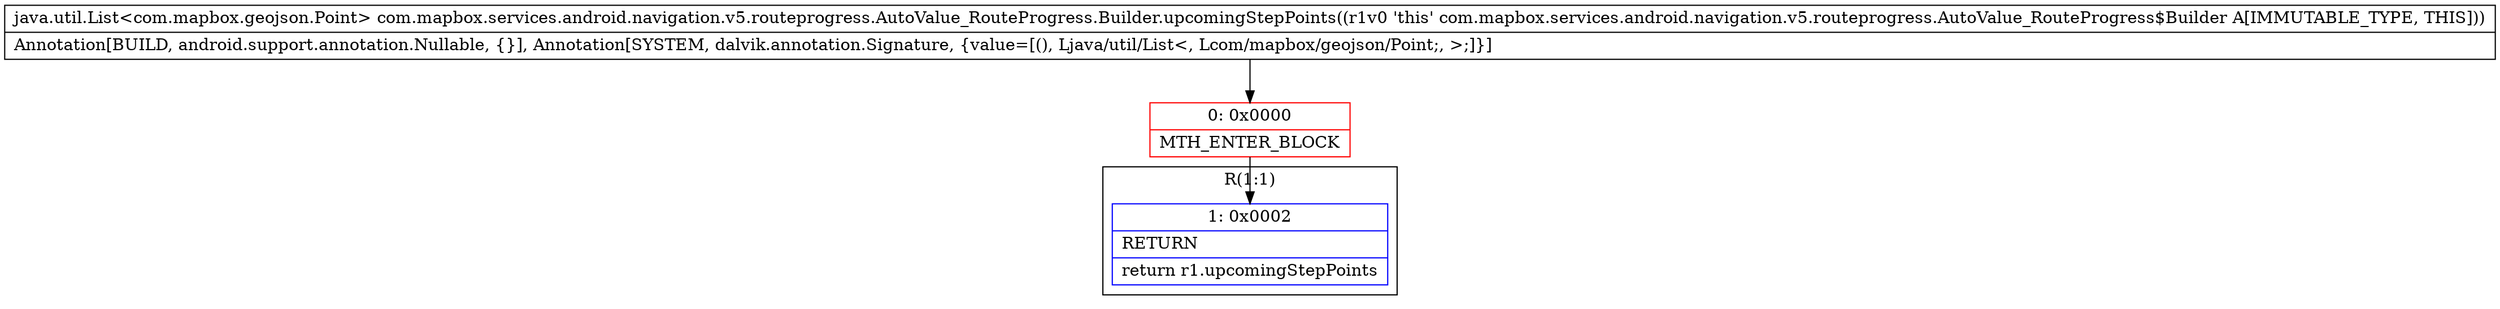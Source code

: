 digraph "CFG forcom.mapbox.services.android.navigation.v5.routeprogress.AutoValue_RouteProgress.Builder.upcomingStepPoints()Ljava\/util\/List;" {
subgraph cluster_Region_1734643022 {
label = "R(1:1)";
node [shape=record,color=blue];
Node_1 [shape=record,label="{1\:\ 0x0002|RETURN\l|return r1.upcomingStepPoints\l}"];
}
Node_0 [shape=record,color=red,label="{0\:\ 0x0000|MTH_ENTER_BLOCK\l}"];
MethodNode[shape=record,label="{java.util.List\<com.mapbox.geojson.Point\> com.mapbox.services.android.navigation.v5.routeprogress.AutoValue_RouteProgress.Builder.upcomingStepPoints((r1v0 'this' com.mapbox.services.android.navigation.v5.routeprogress.AutoValue_RouteProgress$Builder A[IMMUTABLE_TYPE, THIS]))  | Annotation[BUILD, android.support.annotation.Nullable, \{\}], Annotation[SYSTEM, dalvik.annotation.Signature, \{value=[(), Ljava\/util\/List\<, Lcom\/mapbox\/geojson\/Point;, \>;]\}]\l}"];
MethodNode -> Node_0;
Node_0 -> Node_1;
}

